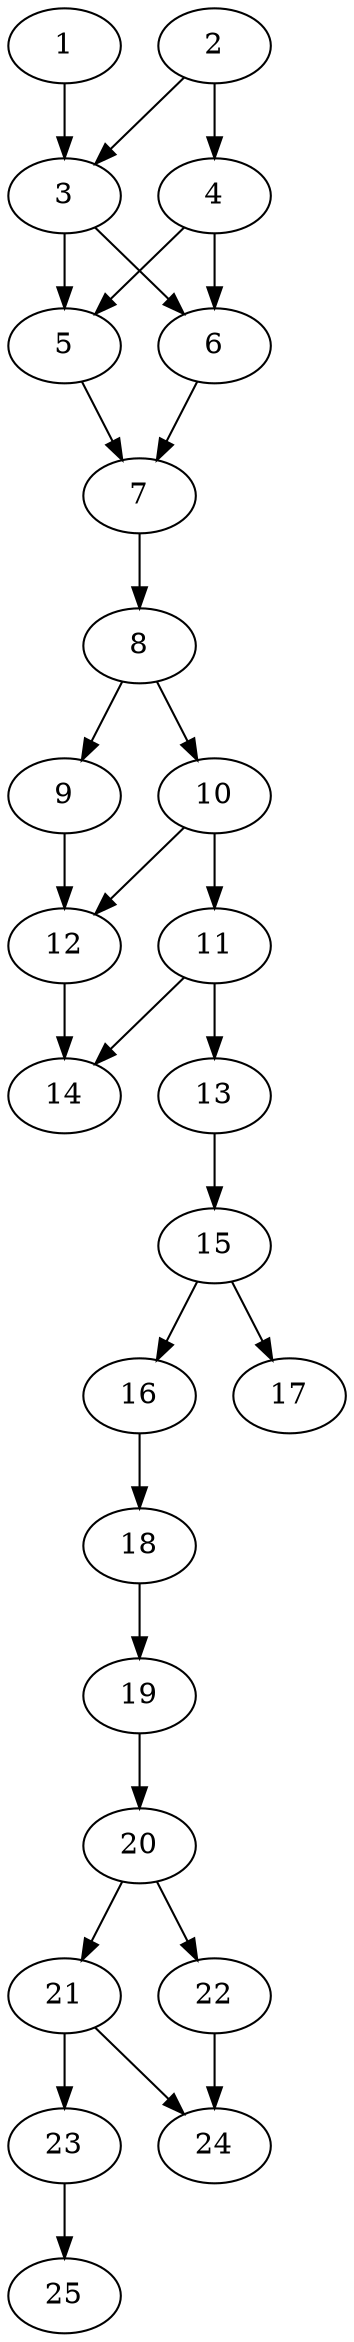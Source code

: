 // DAG automatically generated by daggen at Thu Oct  3 14:00:40 2019
// ./daggen --dot -n 25 --ccr 0.4 --fat 0.3 --regular 0.9 --density 0.7 --mindata 5242880 --maxdata 52428800 
digraph G {
  1 [size="94963200", alpha="0.08", expect_size="37985280"] 
  1 -> 3 [size ="37985280"]
  2 [size="19299840", alpha="0.03", expect_size="7719936"] 
  2 -> 3 [size ="7719936"]
  2 -> 4 [size ="7719936"]
  3 [size="103454720", alpha="0.00", expect_size="41381888"] 
  3 -> 5 [size ="41381888"]
  3 -> 6 [size ="41381888"]
  4 [size="125178880", alpha="0.07", expect_size="50071552"] 
  4 -> 5 [size ="50071552"]
  4 -> 6 [size ="50071552"]
  5 [size="122024960", alpha="0.07", expect_size="48809984"] 
  5 -> 7 [size ="48809984"]
  6 [size="70241280", alpha="0.03", expect_size="28096512"] 
  6 -> 7 [size ="28096512"]
  7 [size="72417280", alpha="0.01", expect_size="28966912"] 
  7 -> 8 [size ="28966912"]
  8 [size="67906560", alpha="0.07", expect_size="27162624"] 
  8 -> 9 [size ="27162624"]
  8 -> 10 [size ="27162624"]
  9 [size="59059200", alpha="0.14", expect_size="23623680"] 
  9 -> 12 [size ="23623680"]
  10 [size="117468160", alpha="0.04", expect_size="46987264"] 
  10 -> 11 [size ="46987264"]
  10 -> 12 [size ="46987264"]
  11 [size="83627520", alpha="0.08", expect_size="33451008"] 
  11 -> 13 [size ="33451008"]
  11 -> 14 [size ="33451008"]
  12 [size="14059520", alpha="0.19", expect_size="5623808"] 
  12 -> 14 [size ="5623808"]
  13 [size="29752320", alpha="0.18", expect_size="11900928"] 
  13 -> 15 [size ="11900928"]
  14 [size="30592000", alpha="0.06", expect_size="12236800"] 
  15 [size="72611840", alpha="0.20", expect_size="29044736"] 
  15 -> 16 [size ="29044736"]
  15 -> 17 [size ="29044736"]
  16 [size="115863040", alpha="0.13", expect_size="46345216"] 
  16 -> 18 [size ="46345216"]
  17 [size="13872640", alpha="0.16", expect_size="5549056"] 
  18 [size="20224000", alpha="0.12", expect_size="8089600"] 
  18 -> 19 [size ="8089600"]
  19 [size="64053760", alpha="0.13", expect_size="25621504"] 
  19 -> 20 [size ="25621504"]
  20 [size="27269120", alpha="0.06", expect_size="10907648"] 
  20 -> 21 [size ="10907648"]
  20 -> 22 [size ="10907648"]
  21 [size="50373120", alpha="0.14", expect_size="20149248"] 
  21 -> 23 [size ="20149248"]
  21 -> 24 [size ="20149248"]
  22 [size="97971200", alpha="0.02", expect_size="39188480"] 
  22 -> 24 [size ="39188480"]
  23 [size="94955520", alpha="0.06", expect_size="37982208"] 
  23 -> 25 [size ="37982208"]
  24 [size="83919360", alpha="0.09", expect_size="33567744"] 
  25 [size="116577280", alpha="0.10", expect_size="46630912"] 
}
